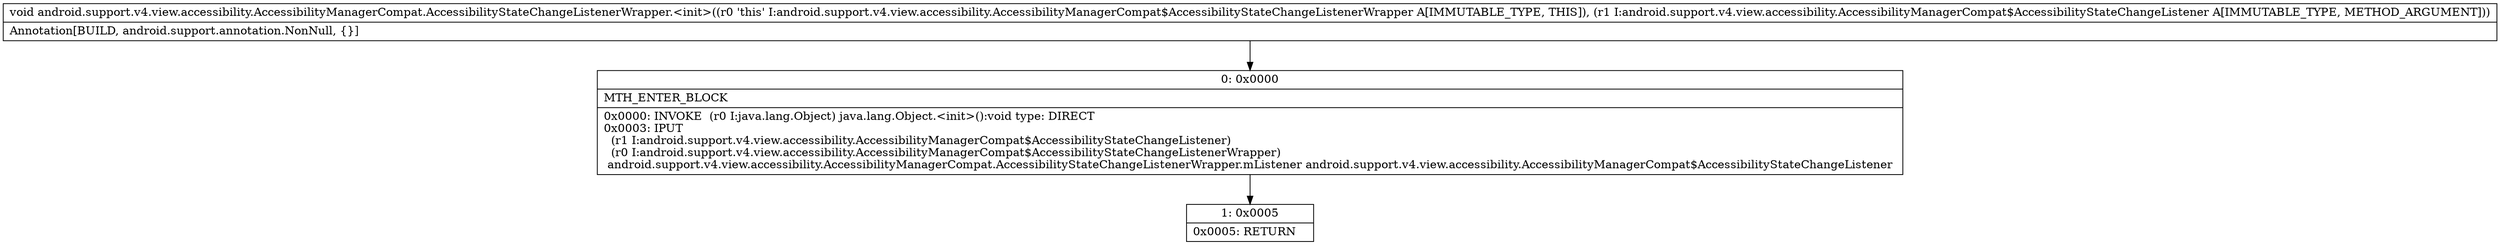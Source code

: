 digraph "CFG forandroid.support.v4.view.accessibility.AccessibilityManagerCompat.AccessibilityStateChangeListenerWrapper.\<init\>(Landroid\/support\/v4\/view\/accessibility\/AccessibilityManagerCompat$AccessibilityStateChangeListener;)V" {
Node_0 [shape=record,label="{0\:\ 0x0000|MTH_ENTER_BLOCK\l|0x0000: INVOKE  (r0 I:java.lang.Object) java.lang.Object.\<init\>():void type: DIRECT \l0x0003: IPUT  \l  (r1 I:android.support.v4.view.accessibility.AccessibilityManagerCompat$AccessibilityStateChangeListener)\l  (r0 I:android.support.v4.view.accessibility.AccessibilityManagerCompat$AccessibilityStateChangeListenerWrapper)\l android.support.v4.view.accessibility.AccessibilityManagerCompat.AccessibilityStateChangeListenerWrapper.mListener android.support.v4.view.accessibility.AccessibilityManagerCompat$AccessibilityStateChangeListener \l}"];
Node_1 [shape=record,label="{1\:\ 0x0005|0x0005: RETURN   \l}"];
MethodNode[shape=record,label="{void android.support.v4.view.accessibility.AccessibilityManagerCompat.AccessibilityStateChangeListenerWrapper.\<init\>((r0 'this' I:android.support.v4.view.accessibility.AccessibilityManagerCompat$AccessibilityStateChangeListenerWrapper A[IMMUTABLE_TYPE, THIS]), (r1 I:android.support.v4.view.accessibility.AccessibilityManagerCompat$AccessibilityStateChangeListener A[IMMUTABLE_TYPE, METHOD_ARGUMENT]))  | Annotation[BUILD, android.support.annotation.NonNull, \{\}]\l}"];
MethodNode -> Node_0;
Node_0 -> Node_1;
}


